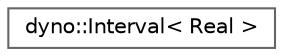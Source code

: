 digraph "Graphical Class Hierarchy"
{
 // LATEX_PDF_SIZE
  bgcolor="transparent";
  edge [fontname=Helvetica,fontsize=10,labelfontname=Helvetica,labelfontsize=10];
  node [fontname=Helvetica,fontsize=10,shape=box,height=0.2,width=0.4];
  rankdir="LR";
  Node0 [id="Node000000",label="dyno::Interval\< Real \>",height=0.2,width=0.4,color="grey40", fillcolor="white", style="filled",URL="$classdyno_1_1_interval.html",tooltip=" "];
}
